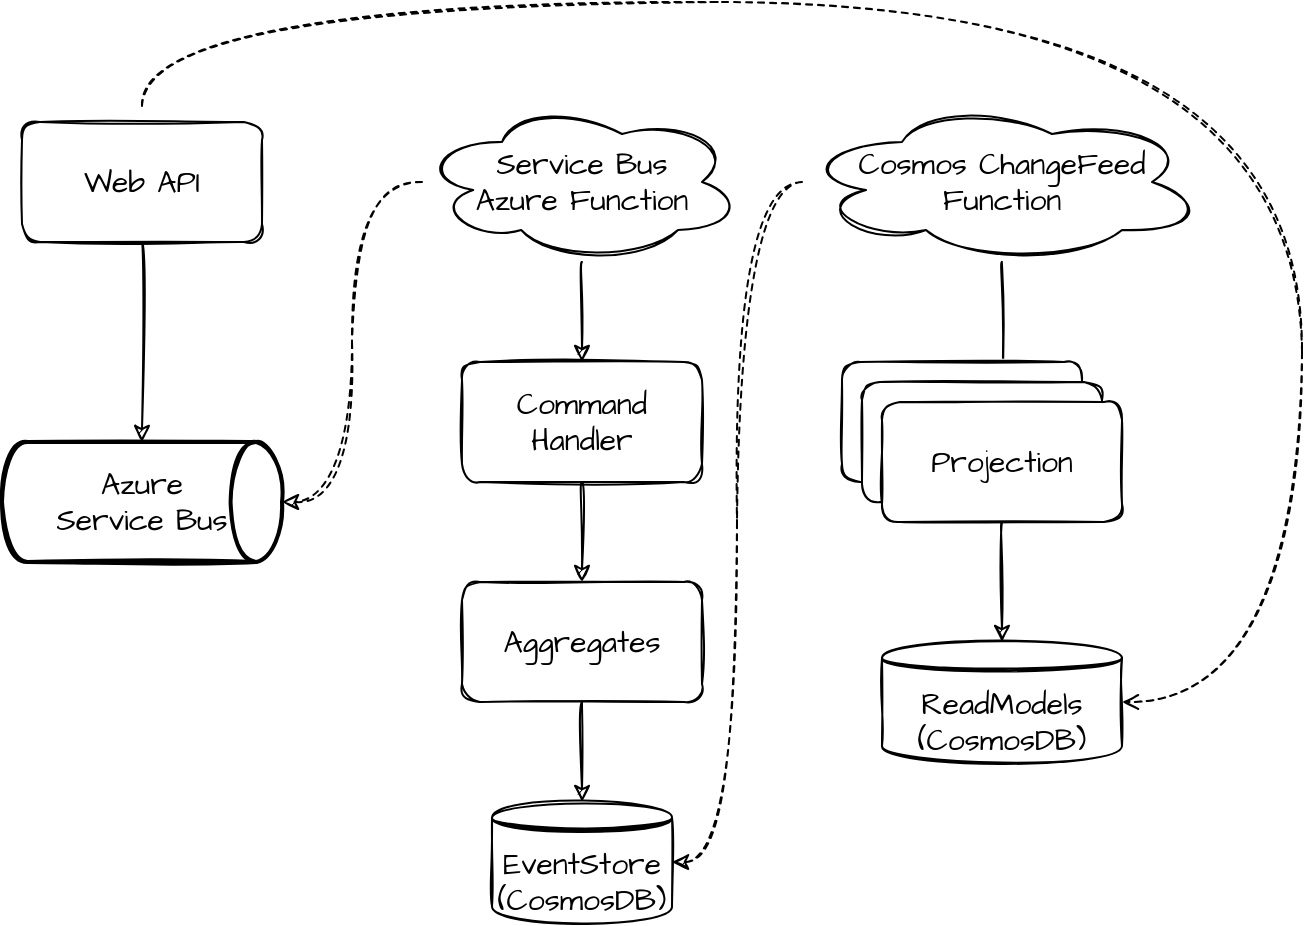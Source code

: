 <mxfile version="20.3.0" type="device"><diagram id="mN364CMrjJyNotpaPL1f" name="Page-1"><mxGraphModel dx="1221" dy="867" grid="1" gridSize="10" guides="1" tooltips="1" connect="1" arrows="1" fold="1" page="1" pageScale="1" pageWidth="850" pageHeight="1100" math="0" shadow="0"><root><mxCell id="0"/><mxCell id="1" parent="0"/><mxCell id="xM5vHx9jW8HeCFMa2A3E-4" style="edgeStyle=orthogonalEdgeStyle;rounded=1;orthogonalLoop=1;jettySize=auto;html=1;sketch=1;curved=1;fontFamily=Architects Daughter;fontSource=https%3A%2F%2Ffonts.googleapis.com%2Fcss%3Ffamily%3DArchitects%2BDaughter;fontSize=15;" edge="1" parent="1" source="xM5vHx9jW8HeCFMa2A3E-1" target="xM5vHx9jW8HeCFMa2A3E-24"><mxGeometry relative="1" as="geometry"><mxPoint x="180" y="270" as="targetPoint"/></mxGeometry></mxCell><mxCell id="xM5vHx9jW8HeCFMa2A3E-27" style="edgeStyle=orthogonalEdgeStyle;curved=1;rounded=1;sketch=1;hachureGap=4;orthogonalLoop=1;jettySize=auto;html=1;entryX=1;entryY=0.5;entryDx=0;entryDy=0;dashed=1;fontFamily=Architects Daughter;fontSource=https%3A%2F%2Ffonts.googleapis.com%2Fcss%3Ffamily%3DArchitects%2BDaughter;fontSize=15;endArrow=open;sourcePerimeterSpacing=8;targetPerimeterSpacing=8;" edge="1" parent="1" source="xM5vHx9jW8HeCFMa2A3E-1" target="xM5vHx9jW8HeCFMa2A3E-20"><mxGeometry relative="1" as="geometry"><Array as="points"><mxPoint x="170" y="70"/><mxPoint x="750" y="70"/><mxPoint x="750" y="420"/></Array></mxGeometry></mxCell><mxCell id="xM5vHx9jW8HeCFMa2A3E-1" value="Web API" style="rounded=1;whiteSpace=wrap;html=1;sketch=1;fontFamily=Architects Daughter;fontSource=https%3A%2F%2Ffonts.googleapis.com%2Fcss%3Ffamily%3DArchitects%2BDaughter;fontSize=15;" vertex="1" parent="1"><mxGeometry x="110" y="130" width="120" height="60" as="geometry"/></mxCell><mxCell id="xM5vHx9jW8HeCFMa2A3E-12" style="edgeStyle=orthogonalEdgeStyle;rounded=1;orthogonalLoop=1;jettySize=auto;html=1;sketch=1;curved=1;fontFamily=Architects Daughter;fontSource=https%3A%2F%2Ffonts.googleapis.com%2Fcss%3Ffamily%3DArchitects%2BDaughter;fontSize=15;" edge="1" parent="1" source="xM5vHx9jW8HeCFMa2A3E-3" target="xM5vHx9jW8HeCFMa2A3E-7"><mxGeometry relative="1" as="geometry"/></mxCell><mxCell id="xM5vHx9jW8HeCFMa2A3E-22" style="edgeStyle=orthogonalEdgeStyle;rounded=1;orthogonalLoop=1;jettySize=auto;html=1;sketch=1;curved=1;entryX=1;entryY=0.5;entryDx=0;entryDy=0;entryPerimeter=0;fontFamily=Architects Daughter;fontSource=https%3A%2F%2Ffonts.googleapis.com%2Fcss%3Ffamily%3DArchitects%2BDaughter;fontSize=15;dashed=1;" edge="1" parent="1" source="xM5vHx9jW8HeCFMa2A3E-3" target="xM5vHx9jW8HeCFMa2A3E-24"><mxGeometry relative="1" as="geometry"><mxPoint x="210" y="310" as="targetPoint"/></mxGeometry></mxCell><mxCell id="xM5vHx9jW8HeCFMa2A3E-3" value="Service Bus &lt;br&gt;Azure Function" style="ellipse;shape=cloud;whiteSpace=wrap;html=1;sketch=1;rounded=1;fontFamily=Architects Daughter;fontSource=https%3A%2F%2Ffonts.googleapis.com%2Fcss%3Ffamily%3DArchitects%2BDaughter;fontSize=15;" vertex="1" parent="1"><mxGeometry x="310" y="120" width="160" height="80" as="geometry"/></mxCell><mxCell id="xM5vHx9jW8HeCFMa2A3E-10" style="edgeStyle=orthogonalEdgeStyle;rounded=1;orthogonalLoop=1;jettySize=auto;html=1;sketch=1;curved=1;fontFamily=Architects Daughter;fontSource=https%3A%2F%2Ffonts.googleapis.com%2Fcss%3Ffamily%3DArchitects%2BDaughter;fontSize=15;" edge="1" parent="1" source="xM5vHx9jW8HeCFMa2A3E-7" target="xM5vHx9jW8HeCFMa2A3E-8"><mxGeometry relative="1" as="geometry"/></mxCell><mxCell id="xM5vHx9jW8HeCFMa2A3E-7" value="Command Handler" style="rounded=1;whiteSpace=wrap;html=1;sketch=1;fontFamily=Architects Daughter;fontSource=https%3A%2F%2Ffonts.googleapis.com%2Fcss%3Ffamily%3DArchitects%2BDaughter;fontSize=15;" vertex="1" parent="1"><mxGeometry x="330" y="250" width="120" height="60" as="geometry"/></mxCell><mxCell id="xM5vHx9jW8HeCFMa2A3E-11" style="edgeStyle=orthogonalEdgeStyle;rounded=1;orthogonalLoop=1;jettySize=auto;html=1;sketch=1;curved=1;fontFamily=Architects Daughter;fontSource=https%3A%2F%2Ffonts.googleapis.com%2Fcss%3Ffamily%3DArchitects%2BDaughter;fontSize=15;" edge="1" parent="1" source="xM5vHx9jW8HeCFMa2A3E-8" target="xM5vHx9jW8HeCFMa2A3E-9"><mxGeometry relative="1" as="geometry"/></mxCell><mxCell id="xM5vHx9jW8HeCFMa2A3E-8" value="Aggregates" style="rounded=1;whiteSpace=wrap;html=1;sketch=1;fontFamily=Architects Daughter;fontSource=https%3A%2F%2Ffonts.googleapis.com%2Fcss%3Ffamily%3DArchitects%2BDaughter;fontSize=15;" vertex="1" parent="1"><mxGeometry x="330" y="360" width="120" height="60" as="geometry"/></mxCell><mxCell id="xM5vHx9jW8HeCFMa2A3E-9" value="EventStore&lt;br style=&quot;font-size: 15px;&quot;&gt;(CosmosDB)" style="shape=datastore;whiteSpace=wrap;html=1;sketch=1;rounded=1;fontFamily=Architects Daughter;fontSource=https%3A%2F%2Ffonts.googleapis.com%2Fcss%3Ffamily%3DArchitects%2BDaughter;fontSize=15;" vertex="1" parent="1"><mxGeometry x="345" y="470" width="90" height="60" as="geometry"/></mxCell><mxCell id="xM5vHx9jW8HeCFMa2A3E-19" style="edgeStyle=orthogonalEdgeStyle;rounded=1;orthogonalLoop=1;jettySize=auto;html=1;sketch=1;curved=1;fontFamily=Architects Daughter;fontSource=https%3A%2F%2Ffonts.googleapis.com%2Fcss%3Ffamily%3DArchitects%2BDaughter;fontSize=15;" edge="1" parent="1" source="xM5vHx9jW8HeCFMa2A3E-13" target="xM5vHx9jW8HeCFMa2A3E-18"><mxGeometry relative="1" as="geometry"/></mxCell><mxCell id="xM5vHx9jW8HeCFMa2A3E-23" style="edgeStyle=orthogonalEdgeStyle;rounded=1;orthogonalLoop=1;jettySize=auto;html=1;entryX=1;entryY=0.5;entryDx=0;entryDy=0;sketch=1;curved=1;fontFamily=Architects Daughter;fontSource=https%3A%2F%2Ffonts.googleapis.com%2Fcss%3Ffamily%3DArchitects%2BDaughter;fontSize=15;dashed=1;" edge="1" parent="1" source="xM5vHx9jW8HeCFMa2A3E-13" target="xM5vHx9jW8HeCFMa2A3E-9"><mxGeometry relative="1" as="geometry"/></mxCell><mxCell id="xM5vHx9jW8HeCFMa2A3E-13" value="Cosmos ChangeFeed Function" style="ellipse;shape=cloud;whiteSpace=wrap;html=1;sketch=1;rounded=1;fontFamily=Architects Daughter;fontSource=https%3A%2F%2Ffonts.googleapis.com%2Fcss%3Ffamily%3DArchitects%2BDaughter;fontSize=15;" vertex="1" parent="1"><mxGeometry x="500" y="120" width="200" height="80" as="geometry"/></mxCell><mxCell id="xM5vHx9jW8HeCFMa2A3E-15" value="Projection" style="rounded=1;whiteSpace=wrap;html=1;sketch=1;fontFamily=Architects Daughter;fontSource=https%3A%2F%2Ffonts.googleapis.com%2Fcss%3Ffamily%3DArchitects%2BDaughter;fontSize=15;" vertex="1" parent="1"><mxGeometry x="520" y="250" width="120" height="60" as="geometry"/></mxCell><mxCell id="xM5vHx9jW8HeCFMa2A3E-16" value="Projection" style="rounded=1;whiteSpace=wrap;html=1;sketch=1;fontFamily=Architects Daughter;fontSource=https%3A%2F%2Ffonts.googleapis.com%2Fcss%3Ffamily%3DArchitects%2BDaughter;fontSize=15;" vertex="1" parent="1"><mxGeometry x="530" y="260" width="120" height="60" as="geometry"/></mxCell><mxCell id="xM5vHx9jW8HeCFMa2A3E-21" style="edgeStyle=orthogonalEdgeStyle;rounded=1;orthogonalLoop=1;jettySize=auto;html=1;entryX=0.5;entryY=0;entryDx=0;entryDy=0;sketch=1;curved=1;fontFamily=Architects Daughter;fontSource=https%3A%2F%2Ffonts.googleapis.com%2Fcss%3Ffamily%3DArchitects%2BDaughter;fontSize=15;" edge="1" parent="1" source="xM5vHx9jW8HeCFMa2A3E-18" target="xM5vHx9jW8HeCFMa2A3E-20"><mxGeometry relative="1" as="geometry"/></mxCell><mxCell id="xM5vHx9jW8HeCFMa2A3E-18" value="Projection" style="rounded=1;whiteSpace=wrap;html=1;sketch=1;fontFamily=Architects Daughter;fontSource=https%3A%2F%2Ffonts.googleapis.com%2Fcss%3Ffamily%3DArchitects%2BDaughter;fontSize=15;" vertex="1" parent="1"><mxGeometry x="540" y="270" width="120" height="60" as="geometry"/></mxCell><mxCell id="xM5vHx9jW8HeCFMa2A3E-20" value="ReadModels&lt;br style=&quot;font-size: 15px;&quot;&gt;(CosmosDB)" style="shape=datastore;whiteSpace=wrap;html=1;sketch=1;rounded=1;fontFamily=Architects Daughter;fontSource=https%3A%2F%2Ffonts.googleapis.com%2Fcss%3Ffamily%3DArchitects%2BDaughter;fontSize=15;" vertex="1" parent="1"><mxGeometry x="540" y="390" width="120" height="60" as="geometry"/></mxCell><mxCell id="xM5vHx9jW8HeCFMa2A3E-24" value="Azure &lt;br&gt;Service Bus" style="strokeWidth=2;html=1;shape=mxgraph.flowchart.direct_data;whiteSpace=wrap;rounded=1;sketch=1;hachureGap=4;fontFamily=Architects Daughter;fontSource=https%3A%2F%2Ffonts.googleapis.com%2Fcss%3Ffamily%3DArchitects%2BDaughter;fontSize=15;" vertex="1" parent="1"><mxGeometry x="100" y="290" width="140" height="60" as="geometry"/></mxCell></root></mxGraphModel></diagram></mxfile>